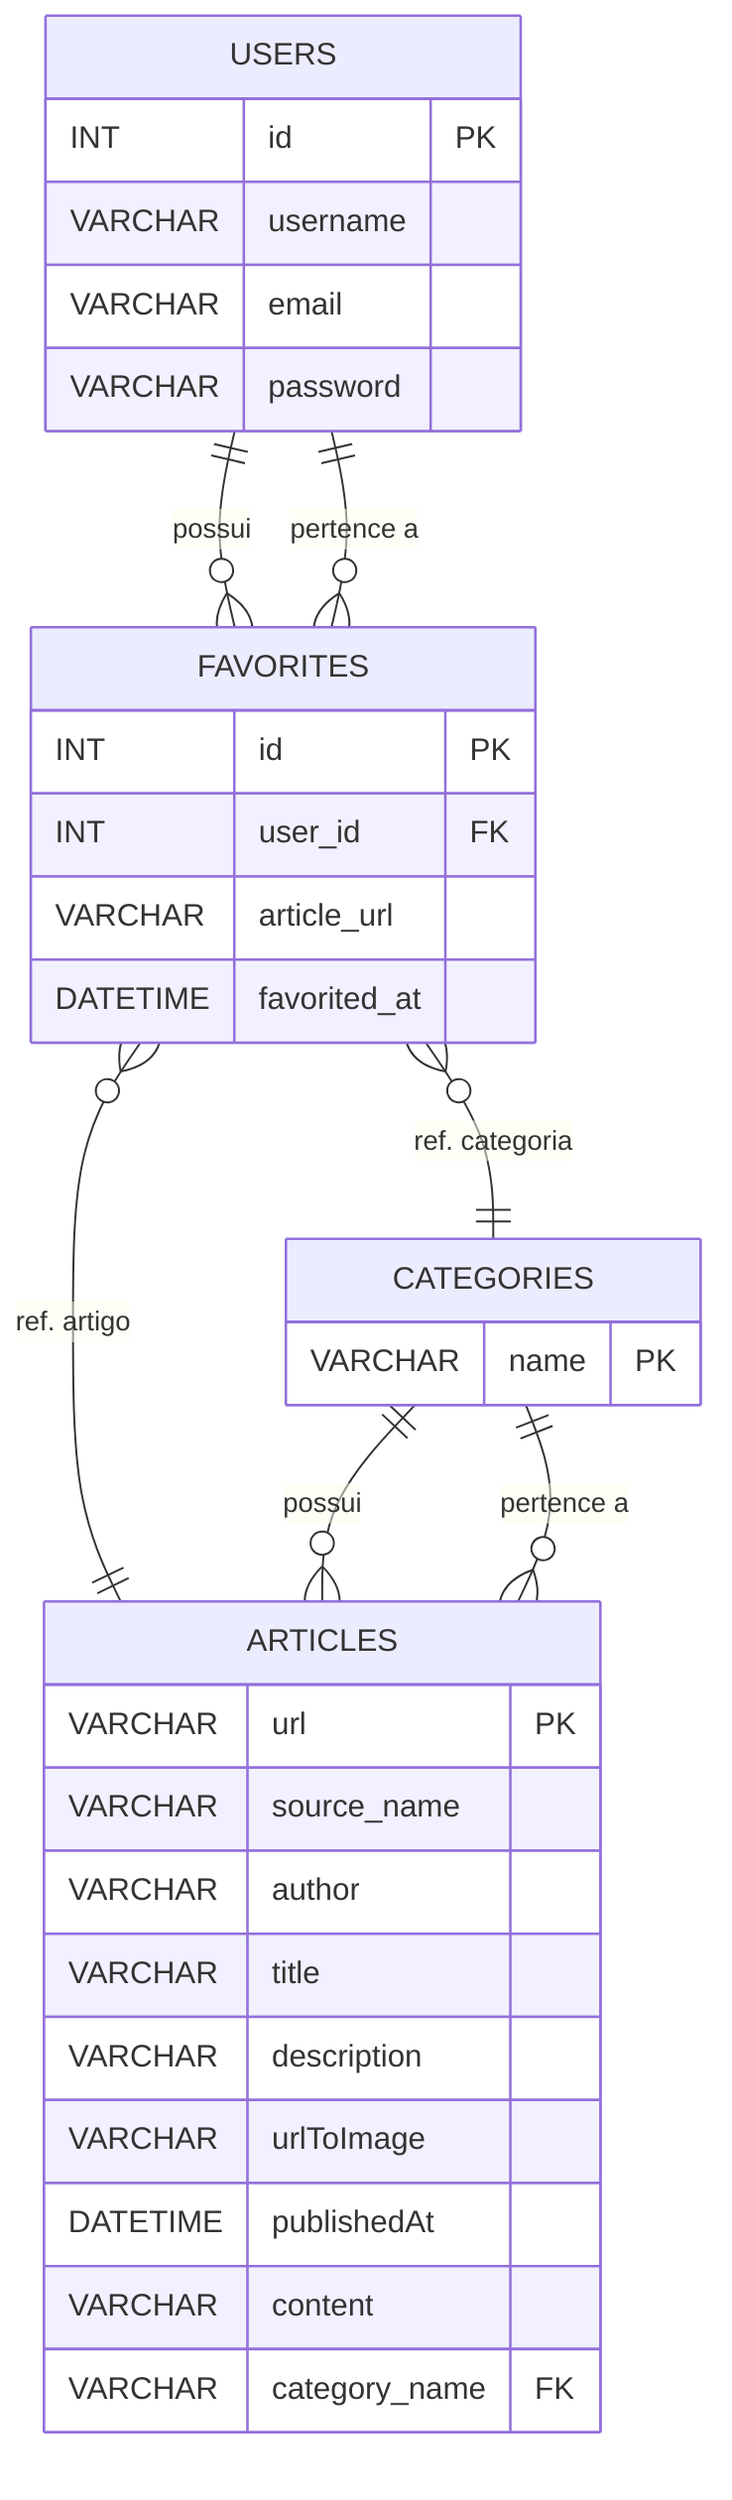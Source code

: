 erDiagram
    USERS {
        INT id PK
        VARCHAR username
        VARCHAR email
        VARCHAR password
    }
    FAVORITES {
        INT id PK
        INT user_id FK
        VARCHAR article_url
        DATETIME favorited_at
    }
    CATEGORIES {
        VARCHAR name PK
    }

    USERS ||--o{ FAVORITES : "possui"
    FAVORITES }o--|| USERS : "pertence a"
    FAVORITES }o--|| CATEGORIES : "ref. categoria"
    FAVORITES }o--|| ARTICLES : "ref. artigo" 

    ARTICLES {
        VARCHAR url PK
        VARCHAR source_name
        VARCHAR author
        VARCHAR title
        VARCHAR description
        VARCHAR urlToImage
        DATETIME publishedAt
        VARCHAR content
        VARCHAR category_name FK
    }

    CATEGORIES ||--o{ ARTICLES : "possui"
    ARTICLES }o--|| CATEGORIES : "pertence a"